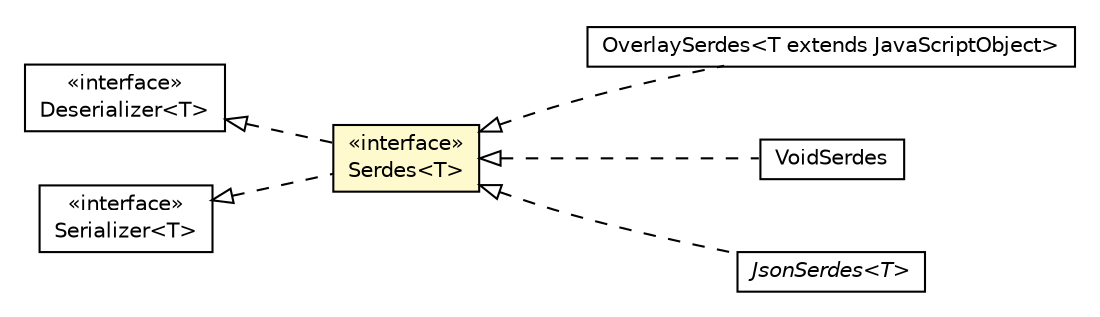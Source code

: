 #!/usr/local/bin/dot
#
# Class diagram 
# Generated by UMLGraph version R5_6-24-gf6e263 (http://www.umlgraph.org/)
#

digraph G {
	edge [fontname="Helvetica",fontsize=10,labelfontname="Helvetica",labelfontsize=10];
	node [fontname="Helvetica",fontsize=10,shape=plaintext];
	nodesep=0.25;
	ranksep=0.5;
	rankdir=LR;
	// org.turbogwt.core.http.client.serialization.OverlaySerdes<T extends com.google.gwt.core.client.JavaScriptObject>
	c4450 [label=<<table title="org.turbogwt.core.http.client.serialization.OverlaySerdes" border="0" cellborder="1" cellspacing="0" cellpadding="2" port="p" href="./OverlaySerdes.html">
		<tr><td><table border="0" cellspacing="0" cellpadding="1">
<tr><td align="center" balign="center"> OverlaySerdes&lt;T extends JavaScriptObject&gt; </td></tr>
		</table></td></tr>
		</table>>, URL="./OverlaySerdes.html", fontname="Helvetica", fontcolor="black", fontsize=10.0];
	// org.turbogwt.core.http.client.serialization.VoidSerdes
	c4452 [label=<<table title="org.turbogwt.core.http.client.serialization.VoidSerdes" border="0" cellborder="1" cellspacing="0" cellpadding="2" port="p" href="./VoidSerdes.html">
		<tr><td><table border="0" cellspacing="0" cellpadding="1">
<tr><td align="center" balign="center"> VoidSerdes </td></tr>
		</table></td></tr>
		</table>>, URL="./VoidSerdes.html", fontname="Helvetica", fontcolor="black", fontsize=10.0];
	// org.turbogwt.core.http.client.serialization.JsonSerdes<T>
	c4456 [label=<<table title="org.turbogwt.core.http.client.serialization.JsonSerdes" border="0" cellborder="1" cellspacing="0" cellpadding="2" port="p" href="./JsonSerdes.html">
		<tr><td><table border="0" cellspacing="0" cellpadding="1">
<tr><td align="center" balign="center"><font face="Helvetica-Oblique"> JsonSerdes&lt;T&gt; </font></td></tr>
		</table></td></tr>
		</table>>, URL="./JsonSerdes.html", fontname="Helvetica", fontcolor="black", fontsize=10.0];
	// org.turbogwt.core.http.client.serialization.Serdes<T>
	c4462 [label=<<table title="org.turbogwt.core.http.client.serialization.Serdes" border="0" cellborder="1" cellspacing="0" cellpadding="2" port="p" bgcolor="lemonChiffon" href="./Serdes.html">
		<tr><td><table border="0" cellspacing="0" cellpadding="1">
<tr><td align="center" balign="center"> &#171;interface&#187; </td></tr>
<tr><td align="center" balign="center"> Serdes&lt;T&gt; </td></tr>
		</table></td></tr>
		</table>>, URL="./Serdes.html", fontname="Helvetica", fontcolor="black", fontsize=10.0];
	// org.turbogwt.core.http.client.serialization.Deserializer<T>
	c4463 [label=<<table title="org.turbogwt.core.http.client.serialization.Deserializer" border="0" cellborder="1" cellspacing="0" cellpadding="2" port="p" href="./Deserializer.html">
		<tr><td><table border="0" cellspacing="0" cellpadding="1">
<tr><td align="center" balign="center"> &#171;interface&#187; </td></tr>
<tr><td align="center" balign="center"> Deserializer&lt;T&gt; </td></tr>
		</table></td></tr>
		</table>>, URL="./Deserializer.html", fontname="Helvetica", fontcolor="black", fontsize=10.0];
	// org.turbogwt.core.http.client.serialization.Serializer<T>
	c4464 [label=<<table title="org.turbogwt.core.http.client.serialization.Serializer" border="0" cellborder="1" cellspacing="0" cellpadding="2" port="p" href="./Serializer.html">
		<tr><td><table border="0" cellspacing="0" cellpadding="1">
<tr><td align="center" balign="center"> &#171;interface&#187; </td></tr>
<tr><td align="center" balign="center"> Serializer&lt;T&gt; </td></tr>
		</table></td></tr>
		</table>>, URL="./Serializer.html", fontname="Helvetica", fontcolor="black", fontsize=10.0];
	//org.turbogwt.core.http.client.serialization.OverlaySerdes<T extends com.google.gwt.core.client.JavaScriptObject> implements org.turbogwt.core.http.client.serialization.Serdes<T>
	c4462:p -> c4450:p [dir=back,arrowtail=empty,style=dashed];
	//org.turbogwt.core.http.client.serialization.VoidSerdes implements org.turbogwt.core.http.client.serialization.Serdes<T>
	c4462:p -> c4452:p [dir=back,arrowtail=empty,style=dashed];
	//org.turbogwt.core.http.client.serialization.JsonSerdes<T> implements org.turbogwt.core.http.client.serialization.Serdes<T>
	c4462:p -> c4456:p [dir=back,arrowtail=empty,style=dashed];
	//org.turbogwt.core.http.client.serialization.Serdes<T> implements org.turbogwt.core.http.client.serialization.Deserializer<T>
	c4463:p -> c4462:p [dir=back,arrowtail=empty,style=dashed];
	//org.turbogwt.core.http.client.serialization.Serdes<T> implements org.turbogwt.core.http.client.serialization.Serializer<T>
	c4464:p -> c4462:p [dir=back,arrowtail=empty,style=dashed];
}

